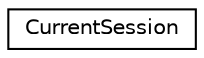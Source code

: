 digraph "Graphical Class Hierarchy"
{
  edge [fontname="Helvetica",fontsize="10",labelfontname="Helvetica",labelfontsize="10"];
  node [fontname="Helvetica",fontsize="10",shape=record];
  rankdir="LR";
  Node0 [label="CurrentSession",height=0.2,width=0.4,color="black", fillcolor="white", style="filled",URL="$classCurrentSession.html",tooltip="Represents the current session. "];
}
